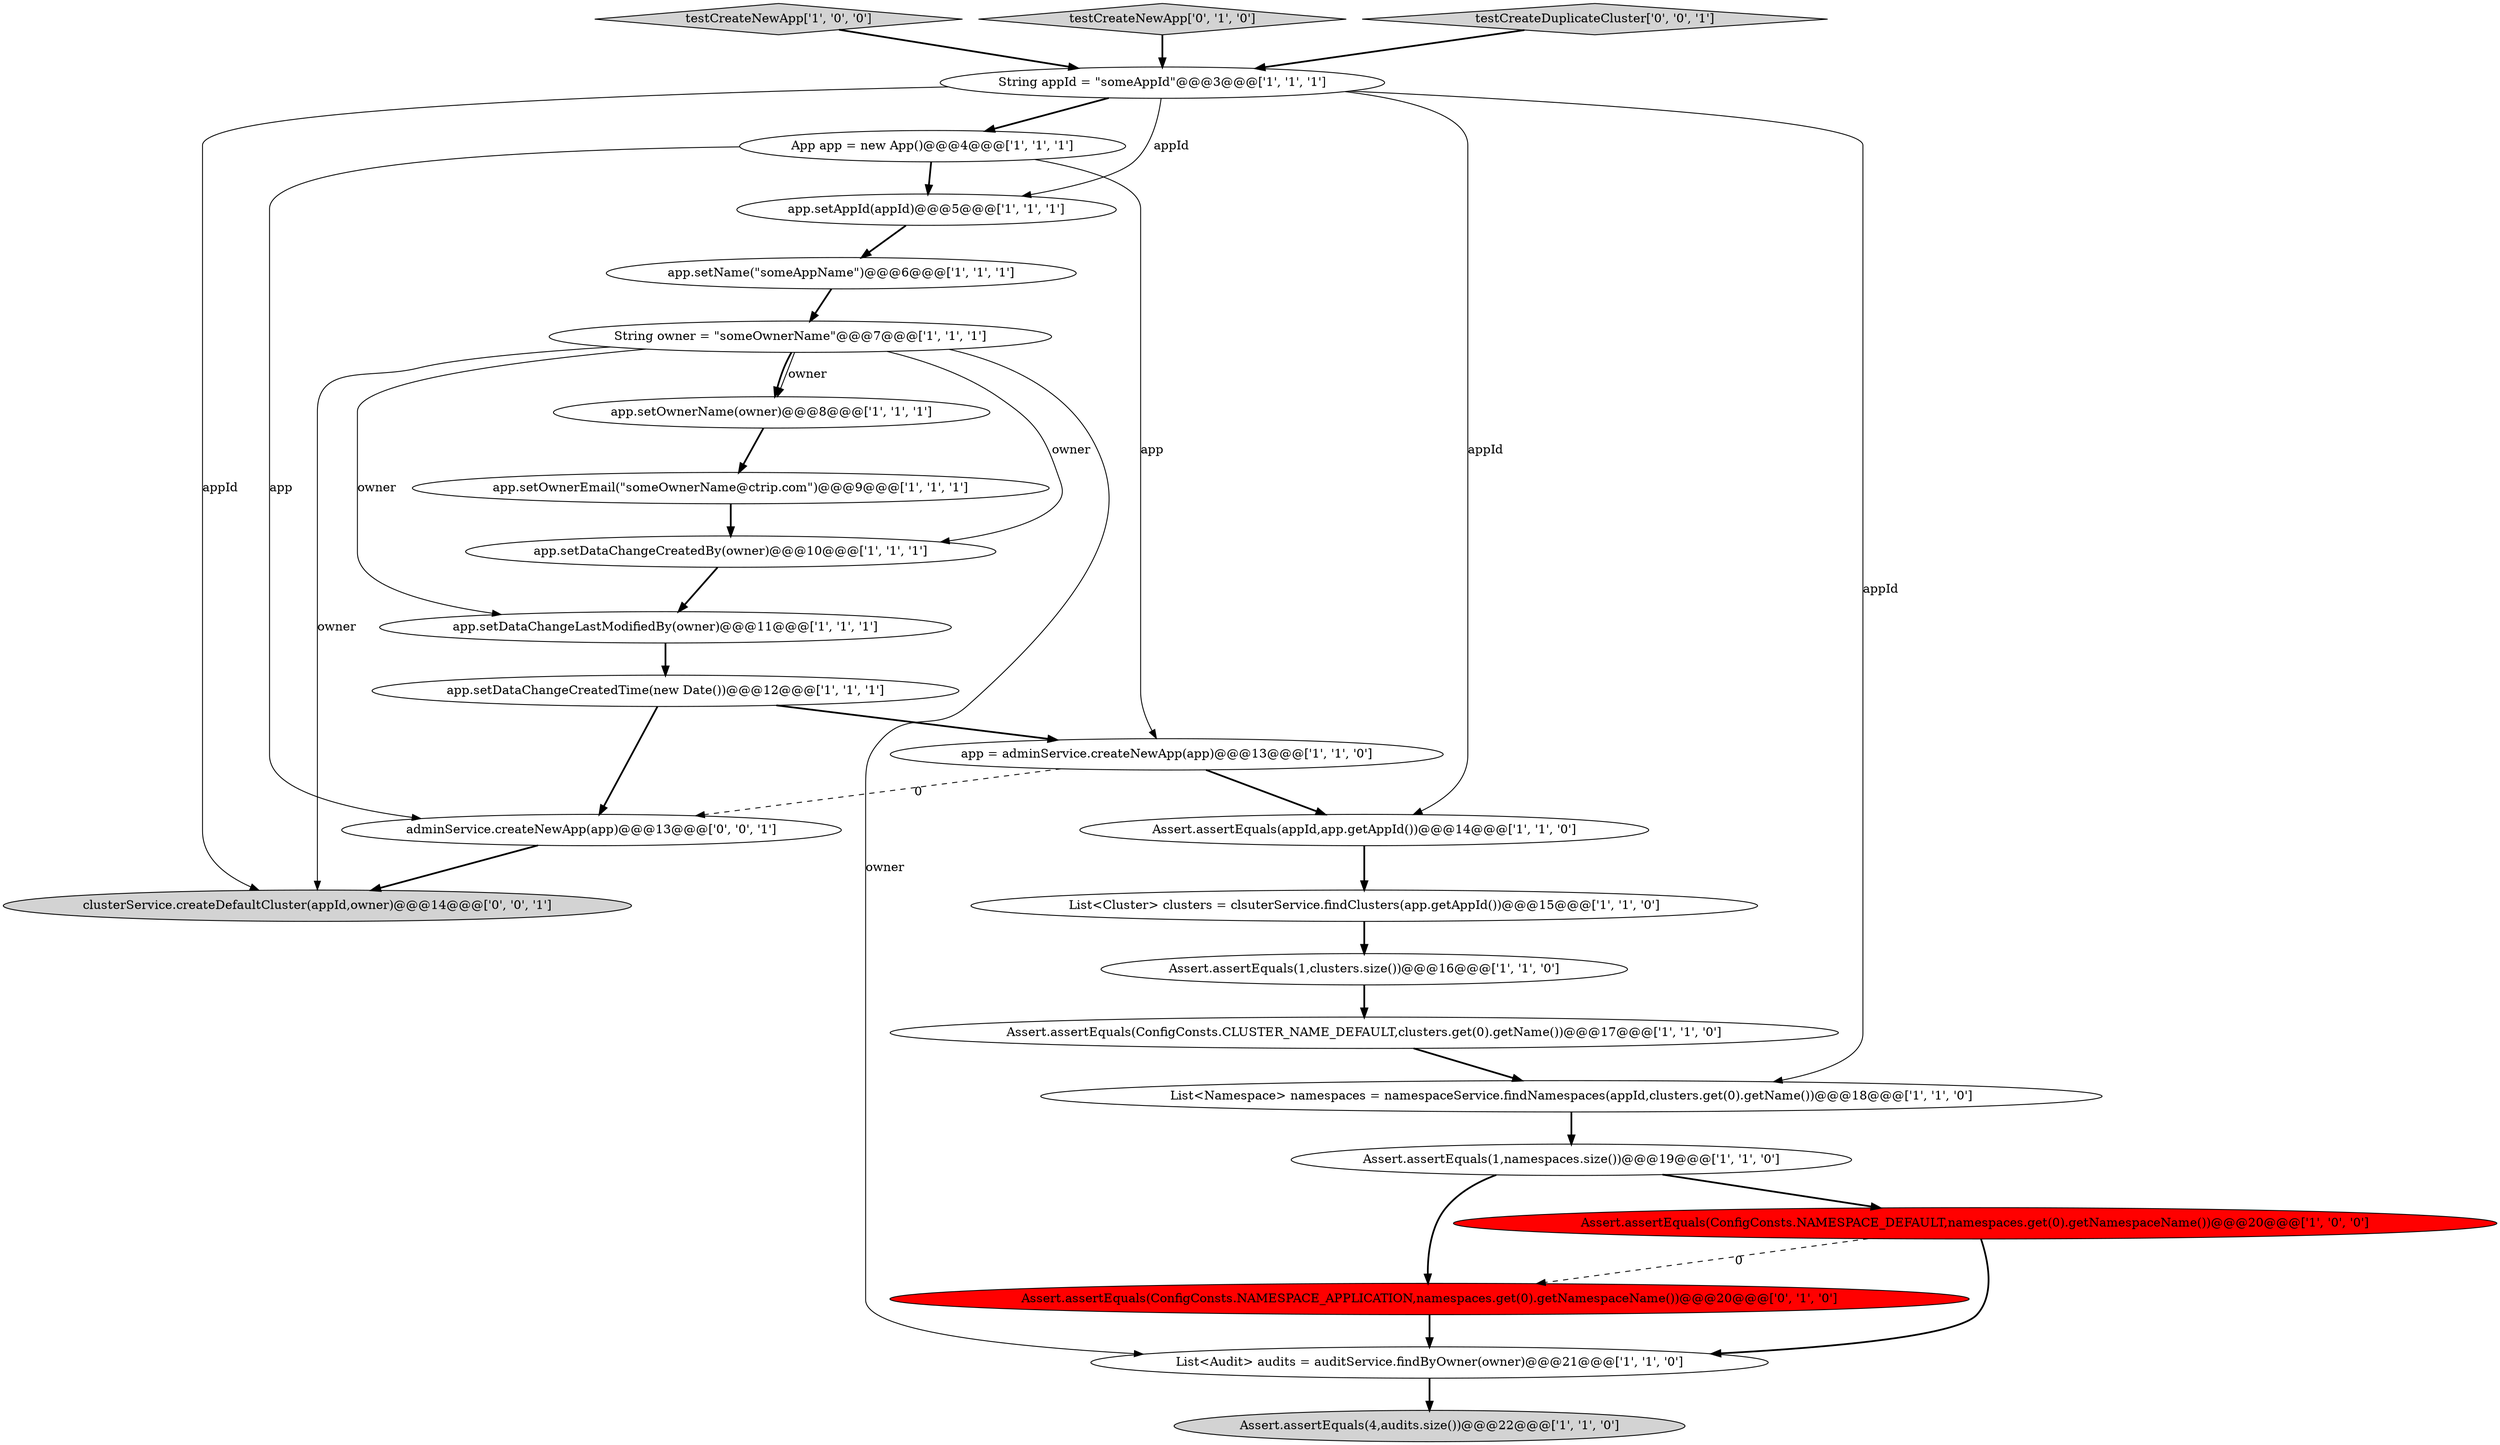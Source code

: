 digraph {
8 [style = filled, label = "testCreateNewApp['1', '0', '0']", fillcolor = lightgray, shape = diamond image = "AAA0AAABBB1BBB"];
25 [style = filled, label = "adminService.createNewApp(app)@@@13@@@['0', '0', '1']", fillcolor = white, shape = ellipse image = "AAA0AAABBB3BBB"];
7 [style = filled, label = "List<Cluster> clusters = clsuterService.findClusters(app.getAppId())@@@15@@@['1', '1', '0']", fillcolor = white, shape = ellipse image = "AAA0AAABBB1BBB"];
0 [style = filled, label = "Assert.assertEquals(ConfigConsts.CLUSTER_NAME_DEFAULT,clusters.get(0).getName())@@@17@@@['1', '1', '0']", fillcolor = white, shape = ellipse image = "AAA0AAABBB1BBB"];
19 [style = filled, label = "app.setDataChangeCreatedBy(owner)@@@10@@@['1', '1', '1']", fillcolor = white, shape = ellipse image = "AAA0AAABBB1BBB"];
11 [style = filled, label = "app.setName(\"someAppName\")@@@6@@@['1', '1', '1']", fillcolor = white, shape = ellipse image = "AAA0AAABBB1BBB"];
22 [style = filled, label = "Assert.assertEquals(ConfigConsts.NAMESPACE_APPLICATION,namespaces.get(0).getNamespaceName())@@@20@@@['0', '1', '0']", fillcolor = red, shape = ellipse image = "AAA1AAABBB2BBB"];
2 [style = filled, label = "Assert.assertEquals(1,namespaces.size())@@@19@@@['1', '1', '0']", fillcolor = white, shape = ellipse image = "AAA0AAABBB1BBB"];
18 [style = filled, label = "app.setOwnerName(owner)@@@8@@@['1', '1', '1']", fillcolor = white, shape = ellipse image = "AAA0AAABBB1BBB"];
24 [style = filled, label = "clusterService.createDefaultCluster(appId,owner)@@@14@@@['0', '0', '1']", fillcolor = lightgray, shape = ellipse image = "AAA0AAABBB3BBB"];
15 [style = filled, label = "app.setDataChangeLastModifiedBy(owner)@@@11@@@['1', '1', '1']", fillcolor = white, shape = ellipse image = "AAA0AAABBB1BBB"];
5 [style = filled, label = "List<Namespace> namespaces = namespaceService.findNamespaces(appId,clusters.get(0).getName())@@@18@@@['1', '1', '0']", fillcolor = white, shape = ellipse image = "AAA0AAABBB1BBB"];
17 [style = filled, label = "app.setAppId(appId)@@@5@@@['1', '1', '1']", fillcolor = white, shape = ellipse image = "AAA0AAABBB1BBB"];
14 [style = filled, label = "String appId = \"someAppId\"@@@3@@@['1', '1', '1']", fillcolor = white, shape = ellipse image = "AAA0AAABBB1BBB"];
16 [style = filled, label = "app = adminService.createNewApp(app)@@@13@@@['1', '1', '0']", fillcolor = white, shape = ellipse image = "AAA0AAABBB1BBB"];
13 [style = filled, label = "Assert.assertEquals(ConfigConsts.NAMESPACE_DEFAULT,namespaces.get(0).getNamespaceName())@@@20@@@['1', '0', '0']", fillcolor = red, shape = ellipse image = "AAA1AAABBB1BBB"];
21 [style = filled, label = "testCreateNewApp['0', '1', '0']", fillcolor = lightgray, shape = diamond image = "AAA0AAABBB2BBB"];
12 [style = filled, label = "Assert.assertEquals(4,audits.size())@@@22@@@['1', '1', '0']", fillcolor = lightgray, shape = ellipse image = "AAA0AAABBB1BBB"];
20 [style = filled, label = "String owner = \"someOwnerName\"@@@7@@@['1', '1', '1']", fillcolor = white, shape = ellipse image = "AAA0AAABBB1BBB"];
4 [style = filled, label = "Assert.assertEquals(1,clusters.size())@@@16@@@['1', '1', '0']", fillcolor = white, shape = ellipse image = "AAA0AAABBB1BBB"];
9 [style = filled, label = "app.setOwnerEmail(\"someOwnerName@ctrip.com\")@@@9@@@['1', '1', '1']", fillcolor = white, shape = ellipse image = "AAA0AAABBB1BBB"];
1 [style = filled, label = "List<Audit> audits = auditService.findByOwner(owner)@@@21@@@['1', '1', '0']", fillcolor = white, shape = ellipse image = "AAA0AAABBB1BBB"];
6 [style = filled, label = "App app = new App()@@@4@@@['1', '1', '1']", fillcolor = white, shape = ellipse image = "AAA0AAABBB1BBB"];
10 [style = filled, label = "Assert.assertEquals(appId,app.getAppId())@@@14@@@['1', '1', '0']", fillcolor = white, shape = ellipse image = "AAA0AAABBB1BBB"];
23 [style = filled, label = "testCreateDuplicateCluster['0', '0', '1']", fillcolor = lightgray, shape = diamond image = "AAA0AAABBB3BBB"];
3 [style = filled, label = "app.setDataChangeCreatedTime(new Date())@@@12@@@['1', '1', '1']", fillcolor = white, shape = ellipse image = "AAA0AAABBB1BBB"];
6->17 [style = bold, label=""];
11->20 [style = bold, label=""];
20->1 [style = solid, label="owner"];
20->15 [style = solid, label="owner"];
16->10 [style = bold, label=""];
3->25 [style = bold, label=""];
16->25 [style = dashed, label="0"];
14->5 [style = solid, label="appId"];
20->18 [style = solid, label="owner"];
6->16 [style = solid, label="app"];
8->14 [style = bold, label=""];
7->4 [style = bold, label=""];
3->16 [style = bold, label=""];
15->3 [style = bold, label=""];
10->7 [style = bold, label=""];
13->1 [style = bold, label=""];
4->0 [style = bold, label=""];
2->13 [style = bold, label=""];
23->14 [style = bold, label=""];
20->18 [style = bold, label=""];
14->17 [style = solid, label="appId"];
25->24 [style = bold, label=""];
5->2 [style = bold, label=""];
20->24 [style = solid, label="owner"];
20->19 [style = solid, label="owner"];
18->9 [style = bold, label=""];
1->12 [style = bold, label=""];
9->19 [style = bold, label=""];
14->10 [style = solid, label="appId"];
14->24 [style = solid, label="appId"];
22->1 [style = bold, label=""];
6->25 [style = solid, label="app"];
19->15 [style = bold, label=""];
2->22 [style = bold, label=""];
13->22 [style = dashed, label="0"];
14->6 [style = bold, label=""];
0->5 [style = bold, label=""];
21->14 [style = bold, label=""];
17->11 [style = bold, label=""];
}
